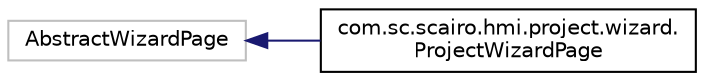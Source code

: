digraph "Graphical Class Hierarchy"
{
 // LATEX_PDF_SIZE
  edge [fontname="Helvetica",fontsize="10",labelfontname="Helvetica",labelfontsize="10"];
  node [fontname="Helvetica",fontsize="10",shape=record];
  rankdir="LR";
  Node416 [label="AbstractWizardPage",height=0.2,width=0.4,color="grey75", fillcolor="white", style="filled",tooltip=" "];
  Node416 -> Node0 [dir="back",color="midnightblue",fontsize="10",style="solid",fontname="Helvetica"];
  Node0 [label="com.sc.scairo.hmi.project.wizard.\lProjectWizardPage",height=0.2,width=0.4,color="black", fillcolor="white", style="filled",URL="$classcom_1_1sc_1_1scairo_1_1hmi_1_1project_1_1wizard_1_1_project_wizard_page.html",tooltip=" "];
}
